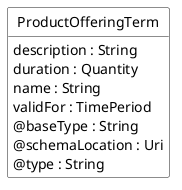 @startuml
hide circle
hide methods
hide stereotype
show <<Enumeration>> stereotype
skinparam class {
   BackgroundColor<<Enumeration>> #E6F5F7
   BackgroundColor<<Ref>> #FFFFE0
   BackgroundColor<<Pivot>> #FFFFFFF
   BackgroundColor<<SimpleType>> #E2F0DA
   BackgroundColor #FCF2E3
}

class ProductOfferingTerm <<Pivot>> {
    description : String
    duration : Quantity
    name : String
    validFor : TimePeriod
    @baseType : String
    @schemaLocation : Uri
    @type : String
}


@enduml
